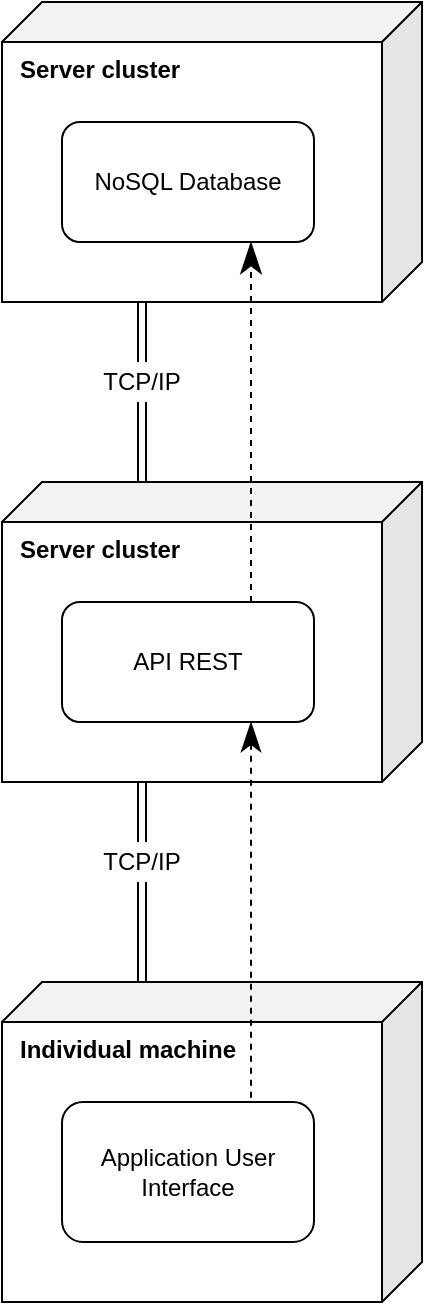 <mxfile version="14.1.8" type="device"><diagram id="7Ea7UUsiQlpO2AUsjDke" name="Page-1"><mxGraphModel dx="865" dy="1675" grid="1" gridSize="10" guides="1" tooltips="1" connect="1" arrows="1" fold="1" page="1" pageScale="1" pageWidth="827" pageHeight="1169" math="0" shadow="0"><root><mxCell id="0"/><mxCell id="1" parent="0"/><mxCell id="h1qSbK2_c_oAR0h9setC-1" value="&lt;b&gt;Individual machine&lt;/b&gt;" style="shape=cube;whiteSpace=wrap;html=1;boundedLbl=1;backgroundOutline=1;darkOpacity=0.05;darkOpacity2=0.1;size=20;flipH=1;align=left;verticalAlign=top;spacingLeft=7;" vertex="1" parent="1"><mxGeometry x="360" y="350" width="210" height="160" as="geometry"/></mxCell><mxCell id="h1qSbK2_c_oAR0h9setC-2" value="Application User&lt;br&gt;Interface" style="rounded=1;whiteSpace=wrap;html=1;" vertex="1" parent="1"><mxGeometry x="390" y="410" width="126" height="70" as="geometry"/></mxCell><mxCell id="h1qSbK2_c_oAR0h9setC-3" value="&lt;b&gt;Server cluster&lt;/b&gt;" style="shape=cube;whiteSpace=wrap;html=1;boundedLbl=1;backgroundOutline=1;darkOpacity=0.05;darkOpacity2=0.1;size=20;flipH=1;align=left;verticalAlign=top;spacingLeft=7;" vertex="1" parent="1"><mxGeometry x="360" y="100" width="210" height="150" as="geometry"/></mxCell><mxCell id="h1qSbK2_c_oAR0h9setC-4" value="API REST" style="rounded=1;whiteSpace=wrap;html=1;" vertex="1" parent="1"><mxGeometry x="390" y="160" width="126" height="60" as="geometry"/></mxCell><mxCell id="h1qSbK2_c_oAR0h9setC-5" value="&lt;b&gt;Server cluster&lt;/b&gt;" style="shape=cube;whiteSpace=wrap;html=1;boundedLbl=1;backgroundOutline=1;darkOpacity=0.05;darkOpacity2=0.1;size=20;flipH=1;align=left;verticalAlign=top;spacingLeft=7;" vertex="1" parent="1"><mxGeometry x="360" y="-140" width="210" height="150" as="geometry"/></mxCell><mxCell id="h1qSbK2_c_oAR0h9setC-6" value="NoSQL Database" style="rounded=1;whiteSpace=wrap;html=1;" vertex="1" parent="1"><mxGeometry x="390" y="-80" width="126" height="60" as="geometry"/></mxCell><mxCell id="h1qSbK2_c_oAR0h9setC-11" value="" style="endArrow=none;html=1;shape=link;" edge="1" parent="1" source="h1qSbK2_c_oAR0h9setC-13"><mxGeometry width="50" height="50" relative="1" as="geometry"><mxPoint x="295" y="60" as="sourcePoint"/><mxPoint x="430" y="10" as="targetPoint"/></mxGeometry></mxCell><mxCell id="h1qSbK2_c_oAR0h9setC-12" value="" style="endArrow=none;html=1;shape=link;" edge="1" parent="1" source="h1qSbK2_c_oAR0h9setC-16"><mxGeometry width="50" height="50" relative="1" as="geometry"><mxPoint x="375" y="340" as="sourcePoint"/><mxPoint x="430" y="250" as="targetPoint"/></mxGeometry></mxCell><mxCell id="h1qSbK2_c_oAR0h9setC-13" value="TCP/IP" style="text;html=1;strokeColor=none;fillColor=none;align=center;verticalAlign=middle;whiteSpace=wrap;rounded=0;" vertex="1" parent="1"><mxGeometry x="410" y="40" width="40" height="20" as="geometry"/></mxCell><mxCell id="h1qSbK2_c_oAR0h9setC-14" value="" style="endArrow=none;html=1;shape=link;" edge="1" parent="1" target="h1qSbK2_c_oAR0h9setC-13"><mxGeometry width="50" height="50" relative="1" as="geometry"><mxPoint x="430" y="100" as="sourcePoint"/><mxPoint x="430" y="10" as="targetPoint"/></mxGeometry></mxCell><mxCell id="h1qSbK2_c_oAR0h9setC-16" value="TCP/IP" style="text;html=1;strokeColor=none;fillColor=none;align=center;verticalAlign=middle;whiteSpace=wrap;rounded=0;" vertex="1" parent="1"><mxGeometry x="410" y="280" width="40" height="20" as="geometry"/></mxCell><mxCell id="h1qSbK2_c_oAR0h9setC-17" value="" style="endArrow=none;html=1;shape=link;" edge="1" parent="1" target="h1qSbK2_c_oAR0h9setC-16"><mxGeometry width="50" height="50" relative="1" as="geometry"><mxPoint x="430" y="350" as="sourcePoint"/><mxPoint x="430" y="250" as="targetPoint"/></mxGeometry></mxCell><mxCell id="h1qSbK2_c_oAR0h9setC-20" value="" style="endArrow=classicThin;dashed=1;html=1;strokeWidth=1;entryX=0.75;entryY=1;entryDx=0;entryDy=0;exitX=0.75;exitY=0;exitDx=0;exitDy=0;startSize=12;targetPerimeterSpacing=4;sourcePerimeterSpacing=7;jumpSize=10;endSize=13;startArrow=none;startFill=0;endFill=1;" edge="1" parent="1" source="h1qSbK2_c_oAR0h9setC-4" target="h1qSbK2_c_oAR0h9setC-6"><mxGeometry width="50" height="50" relative="1" as="geometry"><mxPoint x="200" y="110" as="sourcePoint"/><mxPoint x="250" y="60" as="targetPoint"/></mxGeometry></mxCell><mxCell id="h1qSbK2_c_oAR0h9setC-23" value="" style="endArrow=none;dashed=1;html=1;strokeWidth=1;startSize=12;targetPerimeterSpacing=4;sourcePerimeterSpacing=7;jumpSize=10;endSize=13;entryX=0.75;entryY=0;entryDx=0;entryDy=0;exitX=0.75;exitY=1;exitDx=0;exitDy=0;startArrow=classicThin;startFill=1;" edge="1" parent="1" source="h1qSbK2_c_oAR0h9setC-4" target="h1qSbK2_c_oAR0h9setC-2"><mxGeometry width="50" height="50" relative="1" as="geometry"><mxPoint x="730" y="160" as="sourcePoint"/><mxPoint x="490" y="280" as="targetPoint"/></mxGeometry></mxCell></root></mxGraphModel></diagram></mxfile>